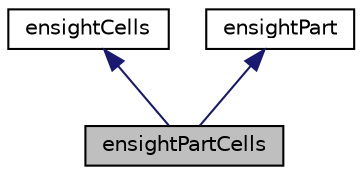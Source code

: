digraph "ensightPartCells"
{
  bgcolor="transparent";
  edge [fontname="Helvetica",fontsize="10",labelfontname="Helvetica",labelfontsize="10"];
  node [fontname="Helvetica",fontsize="10",shape=record];
  Node1 [label="ensightPartCells",height=0.2,width=0.4,color="black", fillcolor="grey75", style="filled" fontcolor="black"];
  Node2 -> Node1 [dir="back",color="midnightblue",fontsize="10",style="solid",fontname="Helvetica"];
  Node2 [label="ensightCells",height=0.2,width=0.4,color="black",URL="$classFoam_1_1ensightCells.html",tooltip="Sorting/classification of cells (3D) into corresponding ensight element types. "];
  Node3 -> Node1 [dir="back",color="midnightblue",fontsize="10",style="solid",fontname="Helvetica"];
  Node3 [label="ensightPart",height=0.2,width=0.4,color="black",URL="$classFoam_1_1ensightPart.html",tooltip="Base class for ensightPartCells and ensightPartFaces. "];
}
